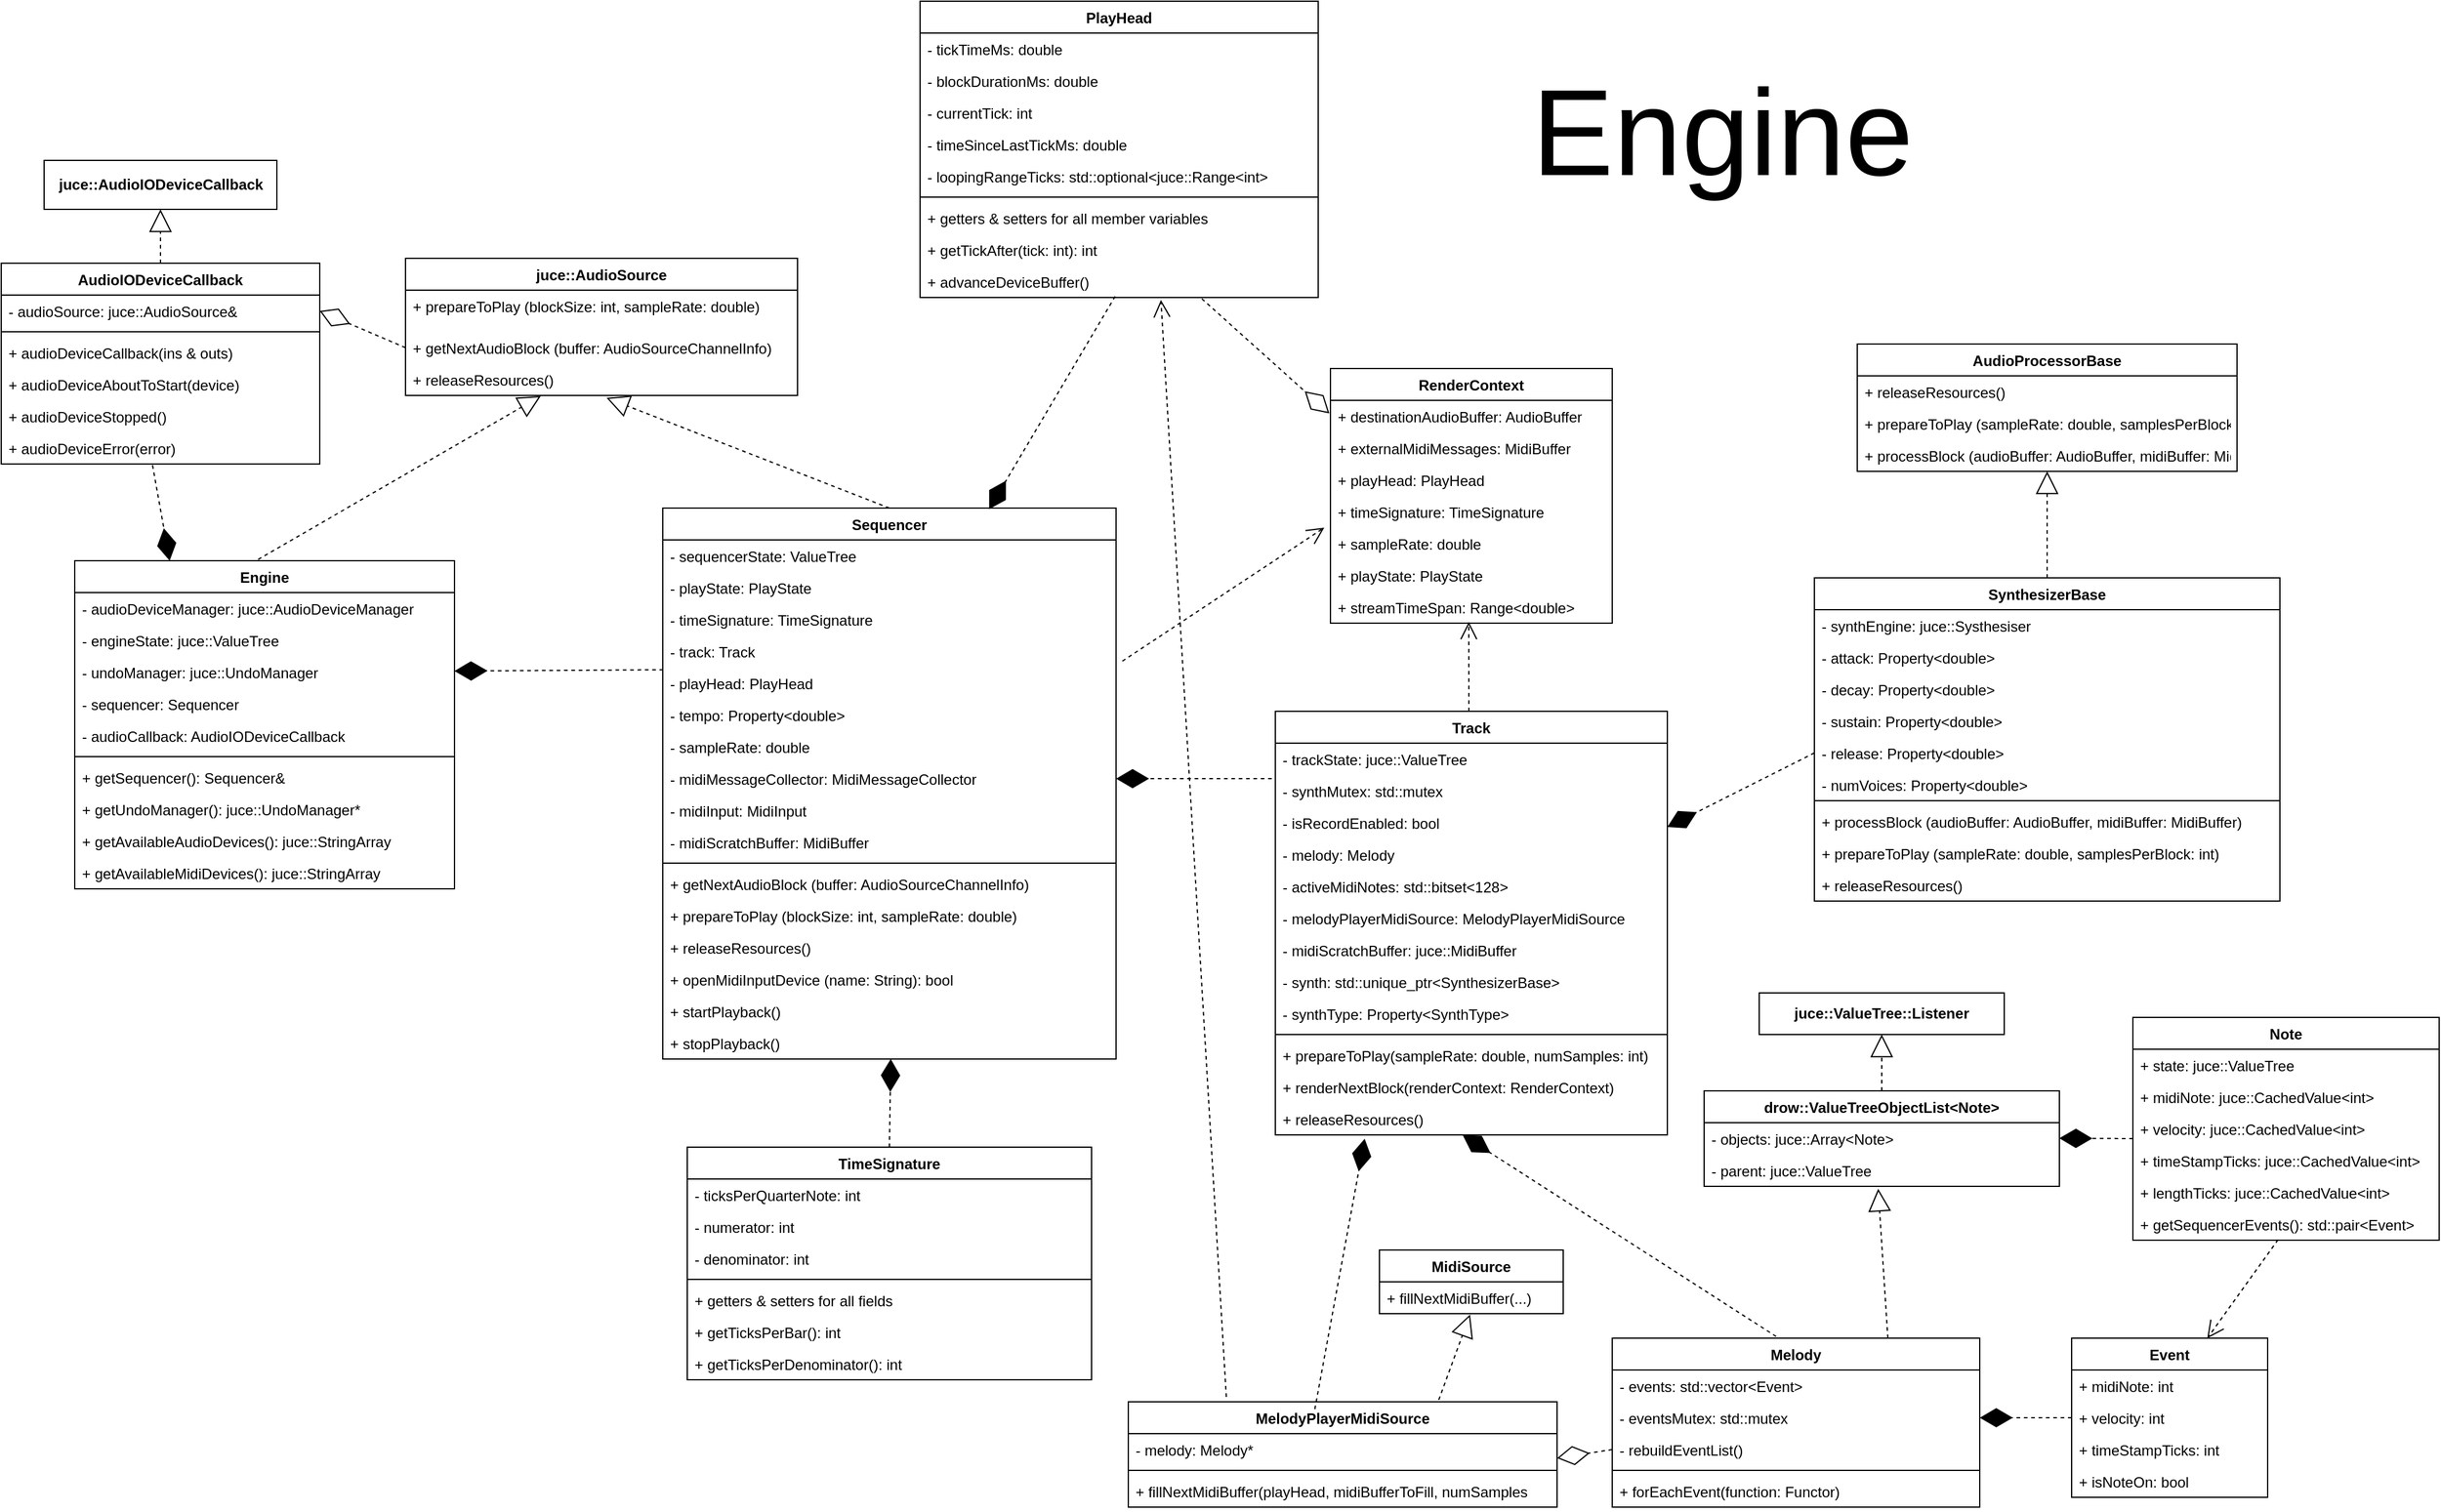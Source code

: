 <mxfile version="13.9.9" type="device"><diagram id="C5RBs43oDa-KdzZeNtuy" name="Page-1"><mxGraphModel dx="2951" dy="1731" grid="1" gridSize="10" guides="1" tooltips="1" connect="1" arrows="1" fold="1" page="1" pageScale="1" pageWidth="3300" pageHeight="4681" math="0" shadow="0"><root><mxCell id="WIyWlLk6GJQsqaUBKTNV-0"/><mxCell id="WIyWlLk6GJQsqaUBKTNV-1" parent="WIyWlLk6GJQsqaUBKTNV-0"/><mxCell id="siH1xx92ToD__PZtIKMe-79" value="SynthesizerBase" style="swimlane;fontStyle=1;align=center;verticalAlign=top;childLayout=stackLayout;horizontal=1;startSize=26;horizontalStack=0;resizeParent=1;resizeParentMax=0;resizeLast=0;collapsible=1;marginBottom=0;fontColor=none;" parent="WIyWlLk6GJQsqaUBKTNV-1" vertex="1"><mxGeometry x="2120" y="611" width="380" height="264" as="geometry"/></mxCell><mxCell id="siH1xx92ToD__PZtIKMe-80" value="- synthEngine: juce::Systhesiser" style="text;strokeColor=none;fillColor=none;align=left;verticalAlign=top;spacingLeft=4;spacingRight=4;overflow=hidden;rotatable=0;points=[[0,0.5],[1,0.5]];portConstraint=eastwest;" parent="siH1xx92ToD__PZtIKMe-79" vertex="1"><mxGeometry y="26" width="380" height="26" as="geometry"/></mxCell><mxCell id="siH1xx92ToD__PZtIKMe-83" value="- attack: Property&lt;double&gt;" style="text;strokeColor=none;fillColor=none;align=left;verticalAlign=top;spacingLeft=4;spacingRight=4;overflow=hidden;rotatable=0;points=[[0,0.5],[1,0.5]];portConstraint=eastwest;" parent="siH1xx92ToD__PZtIKMe-79" vertex="1"><mxGeometry y="52" width="380" height="26" as="geometry"/></mxCell><mxCell id="siH1xx92ToD__PZtIKMe-84" value="- decay: Property&lt;double&gt;" style="text;strokeColor=none;fillColor=none;align=left;verticalAlign=top;spacingLeft=4;spacingRight=4;overflow=hidden;rotatable=0;points=[[0,0.5],[1,0.5]];portConstraint=eastwest;" parent="siH1xx92ToD__PZtIKMe-79" vertex="1"><mxGeometry y="78" width="380" height="26" as="geometry"/></mxCell><mxCell id="siH1xx92ToD__PZtIKMe-85" value="- sustain: Property&lt;double&gt;" style="text;strokeColor=none;fillColor=none;align=left;verticalAlign=top;spacingLeft=4;spacingRight=4;overflow=hidden;rotatable=0;points=[[0,0.5],[1,0.5]];portConstraint=eastwest;" parent="siH1xx92ToD__PZtIKMe-79" vertex="1"><mxGeometry y="104" width="380" height="26" as="geometry"/></mxCell><mxCell id="siH1xx92ToD__PZtIKMe-86" value="- release: Property&lt;double&gt;" style="text;strokeColor=none;fillColor=none;align=left;verticalAlign=top;spacingLeft=4;spacingRight=4;overflow=hidden;rotatable=0;points=[[0,0.5],[1,0.5]];portConstraint=eastwest;" parent="siH1xx92ToD__PZtIKMe-79" vertex="1"><mxGeometry y="130" width="380" height="26" as="geometry"/></mxCell><mxCell id="siH1xx92ToD__PZtIKMe-102" value="- numVoices: Property&lt;double&gt;" style="text;strokeColor=none;fillColor=none;align=left;verticalAlign=top;spacingLeft=4;spacingRight=4;overflow=hidden;rotatable=0;points=[[0,0.5],[1,0.5]];portConstraint=eastwest;" parent="siH1xx92ToD__PZtIKMe-79" vertex="1"><mxGeometry y="156" width="380" height="22" as="geometry"/></mxCell><mxCell id="siH1xx92ToD__PZtIKMe-81" value="" style="line;strokeWidth=1;fillColor=none;align=left;verticalAlign=middle;spacingTop=-1;spacingLeft=3;spacingRight=3;rotatable=0;labelPosition=right;points=[];portConstraint=eastwest;" parent="siH1xx92ToD__PZtIKMe-79" vertex="1"><mxGeometry y="178" width="380" height="8" as="geometry"/></mxCell><mxCell id="siH1xx92ToD__PZtIKMe-82" value="+ processBlock (audioBuffer: AudioBuffer, midiBuffer: MidiBuffer)" style="text;strokeColor=none;fillColor=none;align=left;verticalAlign=top;spacingLeft=4;spacingRight=4;overflow=hidden;rotatable=0;points=[[0,0.5],[1,0.5]];portConstraint=eastwest;" parent="siH1xx92ToD__PZtIKMe-79" vertex="1"><mxGeometry y="186" width="380" height="26" as="geometry"/></mxCell><mxCell id="siH1xx92ToD__PZtIKMe-95" value="+ prepareToPlay (sampleRate: double, samplesPerBlock: int)" style="text;strokeColor=none;fillColor=none;align=left;verticalAlign=top;spacingLeft=4;spacingRight=4;overflow=hidden;rotatable=0;points=[[0,0.5],[1,0.5]];portConstraint=eastwest;" parent="siH1xx92ToD__PZtIKMe-79" vertex="1"><mxGeometry y="212" width="380" height="26" as="geometry"/></mxCell><mxCell id="siH1xx92ToD__PZtIKMe-96" value="+ releaseResources()" style="text;strokeColor=none;fillColor=none;align=left;verticalAlign=top;spacingLeft=4;spacingRight=4;overflow=hidden;rotatable=0;points=[[0,0.5],[1,0.5]];portConstraint=eastwest;" parent="siH1xx92ToD__PZtIKMe-79" vertex="1"><mxGeometry y="238" width="380" height="26" as="geometry"/></mxCell><mxCell id="vvimyPYY03pCClm5bc1q-14" value="RenderContext" style="swimlane;fontStyle=1;align=center;verticalAlign=top;childLayout=stackLayout;horizontal=1;startSize=26;horizontalStack=0;resizeParent=1;resizeParentMax=0;resizeLast=0;collapsible=1;marginBottom=0;" parent="WIyWlLk6GJQsqaUBKTNV-1" vertex="1"><mxGeometry x="1725" y="440" width="230" height="208" as="geometry"/></mxCell><mxCell id="vvimyPYY03pCClm5bc1q-15" value="+ destinationAudioBuffer: AudioBuffer" style="text;strokeColor=none;fillColor=none;align=left;verticalAlign=top;spacingLeft=4;spacingRight=4;overflow=hidden;rotatable=0;points=[[0,0.5],[1,0.5]];portConstraint=eastwest;" parent="vvimyPYY03pCClm5bc1q-14" vertex="1"><mxGeometry y="26" width="230" height="26" as="geometry"/></mxCell><mxCell id="vvimyPYY03pCClm5bc1q-18" value="+ externalMidiMessages: MidiBuffer" style="text;strokeColor=none;fillColor=none;align=left;verticalAlign=top;spacingLeft=4;spacingRight=4;overflow=hidden;rotatable=0;points=[[0,0.5],[1,0.5]];portConstraint=eastwest;" parent="vvimyPYY03pCClm5bc1q-14" vertex="1"><mxGeometry y="52" width="230" height="26" as="geometry"/></mxCell><mxCell id="vvimyPYY03pCClm5bc1q-19" value="+ playHead: PlayHead" style="text;strokeColor=none;fillColor=none;align=left;verticalAlign=top;spacingLeft=4;spacingRight=4;overflow=hidden;rotatable=0;points=[[0,0.5],[1,0.5]];portConstraint=eastwest;" parent="vvimyPYY03pCClm5bc1q-14" vertex="1"><mxGeometry y="78" width="230" height="26" as="geometry"/></mxCell><mxCell id="vvimyPYY03pCClm5bc1q-20" value="+ timeSignature: TimeSignature" style="text;strokeColor=none;fillColor=none;align=left;verticalAlign=top;spacingLeft=4;spacingRight=4;overflow=hidden;rotatable=0;points=[[0,0.5],[1,0.5]];portConstraint=eastwest;" parent="vvimyPYY03pCClm5bc1q-14" vertex="1"><mxGeometry y="104" width="230" height="26" as="geometry"/></mxCell><mxCell id="vvimyPYY03pCClm5bc1q-21" value="+ sampleRate: double" style="text;strokeColor=none;fillColor=none;align=left;verticalAlign=top;spacingLeft=4;spacingRight=4;overflow=hidden;rotatable=0;points=[[0,0.5],[1,0.5]];portConstraint=eastwest;" parent="vvimyPYY03pCClm5bc1q-14" vertex="1"><mxGeometry y="130" width="230" height="26" as="geometry"/></mxCell><mxCell id="vvimyPYY03pCClm5bc1q-22" value="+ playState: PlayState" style="text;strokeColor=none;fillColor=none;align=left;verticalAlign=top;spacingLeft=4;spacingRight=4;overflow=hidden;rotatable=0;points=[[0,0.5],[1,0.5]];portConstraint=eastwest;" parent="vvimyPYY03pCClm5bc1q-14" vertex="1"><mxGeometry y="156" width="230" height="26" as="geometry"/></mxCell><mxCell id="vvimyPYY03pCClm5bc1q-23" value="+ streamTimeSpan: Range&lt;double&gt;" style="text;strokeColor=none;fillColor=none;align=left;verticalAlign=top;spacingLeft=4;spacingRight=4;overflow=hidden;rotatable=0;points=[[0,0.5],[1,0.5]];portConstraint=eastwest;" parent="vvimyPYY03pCClm5bc1q-14" vertex="1"><mxGeometry y="182" width="230" height="26" as="geometry"/></mxCell><mxCell id="vvimyPYY03pCClm5bc1q-24" value="Sequencer" style="swimlane;fontStyle=1;align=center;verticalAlign=top;childLayout=stackLayout;horizontal=1;startSize=26;horizontalStack=0;resizeParent=1;resizeParentMax=0;resizeLast=0;collapsible=1;marginBottom=0;" parent="WIyWlLk6GJQsqaUBKTNV-1" vertex="1"><mxGeometry x="1180" y="554" width="370" height="450" as="geometry"/></mxCell><mxCell id="vvimyPYY03pCClm5bc1q-39" value="- sequencerState: ValueTree" style="text;strokeColor=none;fillColor=none;align=left;verticalAlign=top;spacingLeft=4;spacingRight=4;overflow=hidden;rotatable=0;points=[[0,0.5],[1,0.5]];portConstraint=eastwest;" parent="vvimyPYY03pCClm5bc1q-24" vertex="1"><mxGeometry y="26" width="370" height="26" as="geometry"/></mxCell><mxCell id="vvimyPYY03pCClm5bc1q-28" value="- playState: PlayState" style="text;strokeColor=none;fillColor=none;align=left;verticalAlign=top;spacingLeft=4;spacingRight=4;overflow=hidden;rotatable=0;points=[[0,0.5],[1,0.5]];portConstraint=eastwest;" parent="vvimyPYY03pCClm5bc1q-24" vertex="1"><mxGeometry y="52" width="370" height="26" as="geometry"/></mxCell><mxCell id="vvimyPYY03pCClm5bc1q-25" value="- timeSignature: TimeSignature" style="text;strokeColor=none;fillColor=none;align=left;verticalAlign=top;spacingLeft=4;spacingRight=4;overflow=hidden;rotatable=0;points=[[0,0.5],[1,0.5]];portConstraint=eastwest;" parent="vvimyPYY03pCClm5bc1q-24" vertex="1"><mxGeometry y="78" width="370" height="26" as="geometry"/></mxCell><mxCell id="vvimyPYY03pCClm5bc1q-29" value="- track: Track" style="text;strokeColor=none;fillColor=none;align=left;verticalAlign=top;spacingLeft=4;spacingRight=4;overflow=hidden;rotatable=0;points=[[0,0.5],[1,0.5]];portConstraint=eastwest;" parent="vvimyPYY03pCClm5bc1q-24" vertex="1"><mxGeometry y="104" width="370" height="26" as="geometry"/></mxCell><mxCell id="vvimyPYY03pCClm5bc1q-30" value="- playHead: PlayHead" style="text;strokeColor=none;fillColor=none;align=left;verticalAlign=top;spacingLeft=4;spacingRight=4;overflow=hidden;rotatable=0;points=[[0,0.5],[1,0.5]];portConstraint=eastwest;" parent="vvimyPYY03pCClm5bc1q-24" vertex="1"><mxGeometry y="130" width="370" height="26" as="geometry"/></mxCell><mxCell id="vvimyPYY03pCClm5bc1q-38" value="- tempo: Property&lt;double&gt;" style="text;strokeColor=none;fillColor=none;align=left;verticalAlign=top;spacingLeft=4;spacingRight=4;overflow=hidden;rotatable=0;points=[[0,0.5],[1,0.5]];portConstraint=eastwest;" parent="vvimyPYY03pCClm5bc1q-24" vertex="1"><mxGeometry y="156" width="370" height="26" as="geometry"/></mxCell><mxCell id="vvimyPYY03pCClm5bc1q-40" value="- sampleRate: double" style="text;strokeColor=none;fillColor=none;align=left;verticalAlign=top;spacingLeft=4;spacingRight=4;overflow=hidden;rotatable=0;points=[[0,0.5],[1,0.5]];portConstraint=eastwest;" parent="vvimyPYY03pCClm5bc1q-24" vertex="1"><mxGeometry y="182" width="370" height="26" as="geometry"/></mxCell><mxCell id="vvimyPYY03pCClm5bc1q-41" value="- midiMessageCollector: MidiMessageCollector" style="text;strokeColor=none;fillColor=none;align=left;verticalAlign=top;spacingLeft=4;spacingRight=4;overflow=hidden;rotatable=0;points=[[0,0.5],[1,0.5]];portConstraint=eastwest;" parent="vvimyPYY03pCClm5bc1q-24" vertex="1"><mxGeometry y="208" width="370" height="26" as="geometry"/></mxCell><mxCell id="vvimyPYY03pCClm5bc1q-53" value="- midiInput: MidiInput" style="text;strokeColor=none;fillColor=none;align=left;verticalAlign=top;spacingLeft=4;spacingRight=4;overflow=hidden;rotatable=0;points=[[0,0.5],[1,0.5]];portConstraint=eastwest;" parent="vvimyPYY03pCClm5bc1q-24" vertex="1"><mxGeometry y="234" width="370" height="26" as="geometry"/></mxCell><mxCell id="vvimyPYY03pCClm5bc1q-54" value="- midiScratchBuffer: MidiBuffer" style="text;strokeColor=none;fillColor=none;align=left;verticalAlign=top;spacingLeft=4;spacingRight=4;overflow=hidden;rotatable=0;points=[[0,0.5],[1,0.5]];portConstraint=eastwest;" parent="vvimyPYY03pCClm5bc1q-24" vertex="1"><mxGeometry y="260" width="370" height="26" as="geometry"/></mxCell><mxCell id="vvimyPYY03pCClm5bc1q-26" value="" style="line;strokeWidth=1;fillColor=none;align=left;verticalAlign=middle;spacingTop=-1;spacingLeft=3;spacingRight=3;rotatable=0;labelPosition=right;points=[];portConstraint=eastwest;" parent="vvimyPYY03pCClm5bc1q-24" vertex="1"><mxGeometry y="286" width="370" height="8" as="geometry"/></mxCell><mxCell id="vvimyPYY03pCClm5bc1q-55" value="+ getNextAudioBlock (buffer: AudioSourceChannelInfo)" style="text;strokeColor=none;fillColor=none;align=left;verticalAlign=top;spacingLeft=4;spacingRight=4;overflow=hidden;rotatable=0;points=[[0,0.5],[1,0.5]];portConstraint=eastwest;" parent="vvimyPYY03pCClm5bc1q-24" vertex="1"><mxGeometry y="294" width="370" height="26" as="geometry"/></mxCell><mxCell id="8cQH-6dD8UuTnVM9fwjN-5" value="+ prepareToPlay (blockSize: int, sampleRate: double)" style="text;strokeColor=none;fillColor=none;align=left;verticalAlign=top;spacingLeft=4;spacingRight=4;overflow=hidden;rotatable=0;points=[[0,0.5],[1,0.5]];portConstraint=eastwest;" vertex="1" parent="vvimyPYY03pCClm5bc1q-24"><mxGeometry y="320" width="370" height="26" as="geometry"/></mxCell><mxCell id="vvimyPYY03pCClm5bc1q-56" value="+ releaseResources()" style="text;strokeColor=none;fillColor=none;align=left;verticalAlign=top;spacingLeft=4;spacingRight=4;overflow=hidden;rotatable=0;points=[[0,0.5],[1,0.5]];portConstraint=eastwest;" parent="vvimyPYY03pCClm5bc1q-24" vertex="1"><mxGeometry y="346" width="370" height="26" as="geometry"/></mxCell><mxCell id="vvimyPYY03pCClm5bc1q-57" value="+ openMidiInputDevice (name: String): bool" style="text;strokeColor=none;fillColor=none;align=left;verticalAlign=top;spacingLeft=4;spacingRight=4;overflow=hidden;rotatable=0;points=[[0,0.5],[1,0.5]];portConstraint=eastwest;" parent="vvimyPYY03pCClm5bc1q-24" vertex="1"><mxGeometry y="372" width="370" height="26" as="geometry"/></mxCell><mxCell id="vvimyPYY03pCClm5bc1q-58" value="+ startPlayback()" style="text;strokeColor=none;fillColor=none;align=left;verticalAlign=top;spacingLeft=4;spacingRight=4;overflow=hidden;rotatable=0;points=[[0,0.5],[1,0.5]];portConstraint=eastwest;" parent="vvimyPYY03pCClm5bc1q-24" vertex="1"><mxGeometry y="398" width="370" height="26" as="geometry"/></mxCell><mxCell id="vvimyPYY03pCClm5bc1q-59" value="+ stopPlayback()" style="text;strokeColor=none;fillColor=none;align=left;verticalAlign=top;spacingLeft=4;spacingRight=4;overflow=hidden;rotatable=0;points=[[0,0.5],[1,0.5]];portConstraint=eastwest;" parent="vvimyPYY03pCClm5bc1q-24" vertex="1"><mxGeometry y="424" width="370" height="26" as="geometry"/></mxCell><mxCell id="vvimyPYY03pCClm5bc1q-60" value="Track" style="swimlane;fontStyle=1;align=center;verticalAlign=top;childLayout=stackLayout;horizontal=1;startSize=26;horizontalStack=0;resizeParent=1;resizeParentMax=0;resizeLast=0;collapsible=1;marginBottom=0;" parent="WIyWlLk6GJQsqaUBKTNV-1" vertex="1"><mxGeometry x="1680" y="720" width="320" height="346" as="geometry"/></mxCell><mxCell id="vvimyPYY03pCClm5bc1q-61" value="- trackState: juce::ValueTree" style="text;strokeColor=none;fillColor=none;align=left;verticalAlign=top;spacingLeft=4;spacingRight=4;overflow=hidden;rotatable=0;points=[[0,0.5],[1,0.5]];portConstraint=eastwest;" parent="vvimyPYY03pCClm5bc1q-60" vertex="1"><mxGeometry y="26" width="320" height="26" as="geometry"/></mxCell><mxCell id="8cQH-6dD8UuTnVM9fwjN-11" value="- synthMutex: std::mutex" style="text;strokeColor=none;fillColor=none;align=left;verticalAlign=top;spacingLeft=4;spacingRight=4;overflow=hidden;rotatable=0;points=[[0,0.5],[1,0.5]];portConstraint=eastwest;" vertex="1" parent="vvimyPYY03pCClm5bc1q-60"><mxGeometry y="52" width="320" height="26" as="geometry"/></mxCell><mxCell id="8cQH-6dD8UuTnVM9fwjN-17" value="- isRecordEnabled: bool" style="text;strokeColor=none;fillColor=none;align=left;verticalAlign=top;spacingLeft=4;spacingRight=4;overflow=hidden;rotatable=0;points=[[0,0.5],[1,0.5]];portConstraint=eastwest;" vertex="1" parent="vvimyPYY03pCClm5bc1q-60"><mxGeometry y="78" width="320" height="26" as="geometry"/></mxCell><mxCell id="8cQH-6dD8UuTnVM9fwjN-18" value="- melody: Melody" style="text;strokeColor=none;fillColor=none;align=left;verticalAlign=top;spacingLeft=4;spacingRight=4;overflow=hidden;rotatable=0;points=[[0,0.5],[1,0.5]];portConstraint=eastwest;" vertex="1" parent="vvimyPYY03pCClm5bc1q-60"><mxGeometry y="104" width="320" height="26" as="geometry"/></mxCell><mxCell id="8cQH-6dD8UuTnVM9fwjN-26" value="- activeMidiNotes: std::bitset&lt;128&gt;" style="text;strokeColor=none;fillColor=none;align=left;verticalAlign=top;spacingLeft=4;spacingRight=4;overflow=hidden;rotatable=0;points=[[0,0.5],[1,0.5]];portConstraint=eastwest;" vertex="1" parent="vvimyPYY03pCClm5bc1q-60"><mxGeometry y="130" width="320" height="26" as="geometry"/></mxCell><mxCell id="8cQH-6dD8UuTnVM9fwjN-27" value="- melodyPlayerMidiSource: MelodyPlayerMidiSource" style="text;strokeColor=none;fillColor=none;align=left;verticalAlign=top;spacingLeft=4;spacingRight=4;overflow=hidden;rotatable=0;points=[[0,0.5],[1,0.5]];portConstraint=eastwest;" vertex="1" parent="vvimyPYY03pCClm5bc1q-60"><mxGeometry y="156" width="320" height="26" as="geometry"/></mxCell><mxCell id="8cQH-6dD8UuTnVM9fwjN-28" value="- midiScratchBuffer: juce::MidiBuffer" style="text;strokeColor=none;fillColor=none;align=left;verticalAlign=top;spacingLeft=4;spacingRight=4;overflow=hidden;rotatable=0;points=[[0,0.5],[1,0.5]];portConstraint=eastwest;" vertex="1" parent="vvimyPYY03pCClm5bc1q-60"><mxGeometry y="182" width="320" height="26" as="geometry"/></mxCell><mxCell id="8cQH-6dD8UuTnVM9fwjN-43" value="- synth: std::unique_ptr&lt;SynthesizerBase&gt;" style="text;strokeColor=none;fillColor=none;align=left;verticalAlign=top;spacingLeft=4;spacingRight=4;overflow=hidden;rotatable=0;points=[[0,0.5],[1,0.5]];portConstraint=eastwest;" vertex="1" parent="vvimyPYY03pCClm5bc1q-60"><mxGeometry y="208" width="320" height="26" as="geometry"/></mxCell><mxCell id="8cQH-6dD8UuTnVM9fwjN-44" value="- synthType: Property&lt;SynthType&gt;" style="text;strokeColor=none;fillColor=none;align=left;verticalAlign=top;spacingLeft=4;spacingRight=4;overflow=hidden;rotatable=0;points=[[0,0.5],[1,0.5]];portConstraint=eastwest;" vertex="1" parent="vvimyPYY03pCClm5bc1q-60"><mxGeometry y="234" width="320" height="26" as="geometry"/></mxCell><mxCell id="vvimyPYY03pCClm5bc1q-62" value="" style="line;strokeWidth=1;fillColor=none;align=left;verticalAlign=middle;spacingTop=-1;spacingLeft=3;spacingRight=3;rotatable=0;labelPosition=right;points=[];portConstraint=eastwest;" parent="vvimyPYY03pCClm5bc1q-60" vertex="1"><mxGeometry y="260" width="320" height="8" as="geometry"/></mxCell><mxCell id="vvimyPYY03pCClm5bc1q-63" value="+ prepareToPlay(sampleRate: double, numSamples: int)" style="text;strokeColor=none;fillColor=none;align=left;verticalAlign=top;spacingLeft=4;spacingRight=4;overflow=hidden;rotatable=0;points=[[0,0.5],[1,0.5]];portConstraint=eastwest;" parent="vvimyPYY03pCClm5bc1q-60" vertex="1"><mxGeometry y="268" width="320" height="26" as="geometry"/></mxCell><mxCell id="8cQH-6dD8UuTnVM9fwjN-19" value="+ renderNextBlock(renderContext: RenderContext)" style="text;strokeColor=none;fillColor=none;align=left;verticalAlign=top;spacingLeft=4;spacingRight=4;overflow=hidden;rotatable=0;points=[[0,0.5],[1,0.5]];portConstraint=eastwest;" vertex="1" parent="vvimyPYY03pCClm5bc1q-60"><mxGeometry y="294" width="320" height="26" as="geometry"/></mxCell><mxCell id="8cQH-6dD8UuTnVM9fwjN-33" value="+ releaseResources()" style="text;strokeColor=none;fillColor=none;align=left;verticalAlign=top;spacingLeft=4;spacingRight=4;overflow=hidden;rotatable=0;points=[[0,0.5],[1,0.5]];portConstraint=eastwest;" vertex="1" parent="vvimyPYY03pCClm5bc1q-60"><mxGeometry y="320" width="320" height="26" as="geometry"/></mxCell><mxCell id="8cQH-6dD8UuTnVM9fwjN-0" value="" style="endArrow=diamondThin;endFill=1;endSize=24;html=1;dashed=1;strokeWidth=1;fontSize=60;entryX=1;entryY=0.5;entryDx=0;entryDy=0;exitX=-0.009;exitY=1.115;exitDx=0;exitDy=0;exitPerimeter=0;" edge="1" parent="WIyWlLk6GJQsqaUBKTNV-1" source="vvimyPYY03pCClm5bc1q-61" target="vvimyPYY03pCClm5bc1q-41"><mxGeometry width="160" relative="1" as="geometry"><mxPoint x="1740" y="880" as="sourcePoint"/><mxPoint x="1900" y="880" as="targetPoint"/></mxGeometry></mxCell><mxCell id="8cQH-6dD8UuTnVM9fwjN-1" value="juce::AudioSource" style="swimlane;fontStyle=1;align=center;verticalAlign=top;childLayout=stackLayout;horizontal=1;startSize=26;horizontalStack=0;resizeParent=1;resizeParentMax=0;resizeLast=0;collapsible=1;marginBottom=0;fontSize=12;" vertex="1" parent="WIyWlLk6GJQsqaUBKTNV-1"><mxGeometry x="970" y="350" width="320" height="112" as="geometry"/></mxCell><mxCell id="vvimyPYY03pCClm5bc1q-27" value="+ prepareToPlay (blockSize: int, sampleRate: double)" style="text;strokeColor=none;fillColor=none;align=left;verticalAlign=top;spacingLeft=4;spacingRight=4;overflow=hidden;rotatable=0;points=[[0,0.5],[1,0.5]];portConstraint=eastwest;" parent="8cQH-6dD8UuTnVM9fwjN-1" vertex="1"><mxGeometry y="26" width="320" height="34" as="geometry"/></mxCell><mxCell id="8cQH-6dD8UuTnVM9fwjN-6" value="+ getNextAudioBlock (buffer: AudioSourceChannelInfo)" style="text;strokeColor=none;fillColor=none;align=left;verticalAlign=top;spacingLeft=4;spacingRight=4;overflow=hidden;rotatable=0;points=[[0,0.5],[1,0.5]];portConstraint=eastwest;" vertex="1" parent="8cQH-6dD8UuTnVM9fwjN-1"><mxGeometry y="60" width="320" height="26" as="geometry"/></mxCell><mxCell id="8cQH-6dD8UuTnVM9fwjN-7" value="+ releaseResources()" style="text;strokeColor=none;fillColor=none;align=left;verticalAlign=top;spacingLeft=4;spacingRight=4;overflow=hidden;rotatable=0;points=[[0,0.5],[1,0.5]];portConstraint=eastwest;" vertex="1" parent="8cQH-6dD8UuTnVM9fwjN-1"><mxGeometry y="86" width="320" height="26" as="geometry"/></mxCell><mxCell id="8cQH-6dD8UuTnVM9fwjN-8" value="" style="endArrow=block;endSize=16;endFill=0;html=1;dashed=1;strokeWidth=1;fontSize=12;exitX=0.5;exitY=0;exitDx=0;exitDy=0;entryX=0.513;entryY=1.077;entryDx=0;entryDy=0;entryPerimeter=0;" edge="1" parent="WIyWlLk6GJQsqaUBKTNV-1" source="vvimyPYY03pCClm5bc1q-24" target="8cQH-6dD8UuTnVM9fwjN-7"><mxGeometry width="160" relative="1" as="geometry"><mxPoint x="1210" y="510" as="sourcePoint"/><mxPoint x="1370" y="510" as="targetPoint"/></mxGeometry></mxCell><mxCell id="8cQH-6dD8UuTnVM9fwjN-9" value="" style="endArrow=open;endFill=1;endSize=12;html=1;dashed=1;strokeWidth=1;fontSize=12;entryX=-0.022;entryY=0;entryDx=0;entryDy=0;entryPerimeter=0;exitX=1.014;exitY=-0.192;exitDx=0;exitDy=0;exitPerimeter=0;" edge="1" parent="WIyWlLk6GJQsqaUBKTNV-1" source="vvimyPYY03pCClm5bc1q-30" target="vvimyPYY03pCClm5bc1q-21"><mxGeometry width="160" relative="1" as="geometry"><mxPoint x="1730" y="950" as="sourcePoint"/><mxPoint x="1890" y="950" as="targetPoint"/><Array as="points"/></mxGeometry></mxCell><mxCell id="8cQH-6dD8UuTnVM9fwjN-10" value="" style="endArrow=open;endFill=1;endSize=12;html=1;dashed=1;strokeWidth=1;fontSize=12;entryX=0.491;entryY=0.962;entryDx=0;entryDy=0;entryPerimeter=0;" edge="1" parent="WIyWlLk6GJQsqaUBKTNV-1" target="vvimyPYY03pCClm5bc1q-23"><mxGeometry width="160" relative="1" as="geometry"><mxPoint x="1838" y="720" as="sourcePoint"/><mxPoint x="1840.11" y="608" as="targetPoint"/></mxGeometry></mxCell><mxCell id="8cQH-6dD8UuTnVM9fwjN-20" value="" style="endArrow=diamondThin;endFill=1;endSize=24;html=1;dashed=1;strokeWidth=1;fontSize=60;entryX=1;entryY=0.5;entryDx=0;entryDy=0;exitX=0;exitY=0.5;exitDx=0;exitDy=0;" edge="1" parent="WIyWlLk6GJQsqaUBKTNV-1" source="siH1xx92ToD__PZtIKMe-86"><mxGeometry width="160" relative="1" as="geometry"><mxPoint x="2127.12" y="814.5" as="sourcePoint"/><mxPoint x="2000" y="814.51" as="targetPoint"/></mxGeometry></mxCell><mxCell id="8cQH-6dD8UuTnVM9fwjN-21" value="" style="endArrow=block;endSize=16;endFill=0;html=1;dashed=1;strokeWidth=1;fontSize=12;exitX=0.5;exitY=0;exitDx=0;exitDy=0;entryX=0.5;entryY=1;entryDx=0;entryDy=0;" edge="1" parent="WIyWlLk6GJQsqaUBKTNV-1" source="siH1xx92ToD__PZtIKMe-79" target="8cQH-6dD8UuTnVM9fwjN-29"><mxGeometry width="160" relative="1" as="geometry"><mxPoint x="2310.34" y="608" as="sourcePoint"/><mxPoint x="2310" y="518" as="targetPoint"/></mxGeometry></mxCell><mxCell id="8cQH-6dD8UuTnVM9fwjN-22" value="Engine" style="swimlane;fontStyle=1;align=center;verticalAlign=top;childLayout=stackLayout;horizontal=1;startSize=26;horizontalStack=0;resizeParent=1;resizeParentMax=0;resizeLast=0;collapsible=1;marginBottom=0;fontSize=12;" vertex="1" parent="WIyWlLk6GJQsqaUBKTNV-1"><mxGeometry x="700" y="597" width="310" height="268" as="geometry"/></mxCell><mxCell id="8cQH-6dD8UuTnVM9fwjN-23" value="- audioDeviceManager: juce::AudioDeviceManager" style="text;strokeColor=none;fillColor=none;align=left;verticalAlign=top;spacingLeft=4;spacingRight=4;overflow=hidden;rotatable=0;points=[[0,0.5],[1,0.5]];portConstraint=eastwest;" vertex="1" parent="8cQH-6dD8UuTnVM9fwjN-22"><mxGeometry y="26" width="310" height="26" as="geometry"/></mxCell><mxCell id="8cQH-6dD8UuTnVM9fwjN-46" value="- engineState: juce::ValueTree" style="text;strokeColor=none;fillColor=none;align=left;verticalAlign=top;spacingLeft=4;spacingRight=4;overflow=hidden;rotatable=0;points=[[0,0.5],[1,0.5]];portConstraint=eastwest;" vertex="1" parent="8cQH-6dD8UuTnVM9fwjN-22"><mxGeometry y="52" width="310" height="26" as="geometry"/></mxCell><mxCell id="8cQH-6dD8UuTnVM9fwjN-47" value="- undoManager: juce::UndoManager" style="text;strokeColor=none;fillColor=none;align=left;verticalAlign=top;spacingLeft=4;spacingRight=4;overflow=hidden;rotatable=0;points=[[0,0.5],[1,0.5]];portConstraint=eastwest;" vertex="1" parent="8cQH-6dD8UuTnVM9fwjN-22"><mxGeometry y="78" width="310" height="26" as="geometry"/></mxCell><mxCell id="8cQH-6dD8UuTnVM9fwjN-48" value="- sequencer: Sequencer" style="text;strokeColor=none;fillColor=none;align=left;verticalAlign=top;spacingLeft=4;spacingRight=4;overflow=hidden;rotatable=0;points=[[0,0.5],[1,0.5]];portConstraint=eastwest;" vertex="1" parent="8cQH-6dD8UuTnVM9fwjN-22"><mxGeometry y="104" width="310" height="26" as="geometry"/></mxCell><mxCell id="8cQH-6dD8UuTnVM9fwjN-50" value="- audioCallback: AudioIODeviceCallback" style="text;strokeColor=none;fillColor=none;align=left;verticalAlign=top;spacingLeft=4;spacingRight=4;overflow=hidden;rotatable=0;points=[[0,0.5],[1,0.5]];portConstraint=eastwest;" vertex="1" parent="8cQH-6dD8UuTnVM9fwjN-22"><mxGeometry y="130" width="310" height="26" as="geometry"/></mxCell><mxCell id="8cQH-6dD8UuTnVM9fwjN-24" value="" style="line;strokeWidth=1;fillColor=none;align=left;verticalAlign=middle;spacingTop=-1;spacingLeft=3;spacingRight=3;rotatable=0;labelPosition=right;points=[];portConstraint=eastwest;" vertex="1" parent="8cQH-6dD8UuTnVM9fwjN-22"><mxGeometry y="156" width="310" height="8" as="geometry"/></mxCell><mxCell id="8cQH-6dD8UuTnVM9fwjN-25" value="+ getSequencer(): Sequencer&amp;" style="text;strokeColor=none;fillColor=none;align=left;verticalAlign=top;spacingLeft=4;spacingRight=4;overflow=hidden;rotatable=0;points=[[0,0.5],[1,0.5]];portConstraint=eastwest;" vertex="1" parent="8cQH-6dD8UuTnVM9fwjN-22"><mxGeometry y="164" width="310" height="26" as="geometry"/></mxCell><mxCell id="8cQH-6dD8UuTnVM9fwjN-74" value="+ getUndoManager(): juce::UndoManager*" style="text;strokeColor=none;fillColor=none;align=left;verticalAlign=top;spacingLeft=4;spacingRight=4;overflow=hidden;rotatable=0;points=[[0,0.5],[1,0.5]];portConstraint=eastwest;" vertex="1" parent="8cQH-6dD8UuTnVM9fwjN-22"><mxGeometry y="190" width="310" height="26" as="geometry"/></mxCell><mxCell id="8cQH-6dD8UuTnVM9fwjN-75" value="+ getAvailableAudioDevices(): juce::StringArray" style="text;strokeColor=none;fillColor=none;align=left;verticalAlign=top;spacingLeft=4;spacingRight=4;overflow=hidden;rotatable=0;points=[[0,0.5],[1,0.5]];portConstraint=eastwest;" vertex="1" parent="8cQH-6dD8UuTnVM9fwjN-22"><mxGeometry y="216" width="310" height="26" as="geometry"/></mxCell><mxCell id="8cQH-6dD8UuTnVM9fwjN-76" value="+ getAvailableMidiDevices(): juce::StringArray" style="text;strokeColor=none;fillColor=none;align=left;verticalAlign=top;spacingLeft=4;spacingRight=4;overflow=hidden;rotatable=0;points=[[0,0.5],[1,0.5]];portConstraint=eastwest;" vertex="1" parent="8cQH-6dD8UuTnVM9fwjN-22"><mxGeometry y="242" width="310" height="26" as="geometry"/></mxCell><mxCell id="8cQH-6dD8UuTnVM9fwjN-29" value="AudioProcessorBase" style="swimlane;fontStyle=1;align=center;verticalAlign=top;childLayout=stackLayout;horizontal=1;startSize=26;horizontalStack=0;resizeParent=1;resizeParentMax=0;resizeLast=0;collapsible=1;marginBottom=0;fontSize=12;" vertex="1" parent="WIyWlLk6GJQsqaUBKTNV-1"><mxGeometry x="2155" y="420" width="310" height="104" as="geometry"/></mxCell><mxCell id="8cQH-6dD8UuTnVM9fwjN-36" value="+ releaseResources()" style="text;strokeColor=none;fillColor=none;align=left;verticalAlign=top;spacingLeft=4;spacingRight=4;overflow=hidden;rotatable=0;points=[[0,0.5],[1,0.5]];portConstraint=eastwest;" vertex="1" parent="8cQH-6dD8UuTnVM9fwjN-29"><mxGeometry y="26" width="310" height="26" as="geometry"/></mxCell><mxCell id="8cQH-6dD8UuTnVM9fwjN-35" value="+ prepareToPlay (sampleRate: double, samplesPerBlock: int)" style="text;strokeColor=none;fillColor=none;align=left;verticalAlign=top;spacingLeft=4;spacingRight=4;overflow=hidden;rotatable=0;points=[[0,0.5],[1,0.5]];portConstraint=eastwest;" vertex="1" parent="8cQH-6dD8UuTnVM9fwjN-29"><mxGeometry y="52" width="310" height="26" as="geometry"/></mxCell><mxCell id="8cQH-6dD8UuTnVM9fwjN-34" value="+ processBlock (audioBuffer: AudioBuffer, midiBuffer: MidiBuffer)" style="text;strokeColor=none;fillColor=none;align=left;verticalAlign=top;spacingLeft=4;spacingRight=4;overflow=hidden;rotatable=0;points=[[0,0.5],[1,0.5]];portConstraint=eastwest;" vertex="1" parent="8cQH-6dD8UuTnVM9fwjN-29"><mxGeometry y="78" width="310" height="26" as="geometry"/></mxCell><mxCell id="8cQH-6dD8UuTnVM9fwjN-37" value="Melody" style="swimlane;fontStyle=1;align=center;verticalAlign=top;childLayout=stackLayout;horizontal=1;startSize=26;horizontalStack=0;resizeParent=1;resizeParentMax=0;resizeLast=0;collapsible=1;marginBottom=0;fontSize=12;" vertex="1" parent="WIyWlLk6GJQsqaUBKTNV-1"><mxGeometry x="1955" y="1232" width="300" height="138" as="geometry"/></mxCell><mxCell id="8cQH-6dD8UuTnVM9fwjN-88" value="- events: std::vector&lt;Event&gt;" style="text;strokeColor=none;fillColor=none;align=left;verticalAlign=top;spacingLeft=4;spacingRight=4;overflow=hidden;rotatable=0;points=[[0,0.5],[1,0.5]];portConstraint=eastwest;" vertex="1" parent="8cQH-6dD8UuTnVM9fwjN-37"><mxGeometry y="26" width="300" height="26" as="geometry"/></mxCell><mxCell id="8cQH-6dD8UuTnVM9fwjN-40" value="- eventsMutex: std::mutex" style="text;strokeColor=none;fillColor=none;align=left;verticalAlign=top;spacingLeft=4;spacingRight=4;overflow=hidden;rotatable=0;points=[[0,0.5],[1,0.5]];portConstraint=eastwest;" vertex="1" parent="8cQH-6dD8UuTnVM9fwjN-37"><mxGeometry y="52" width="300" height="26" as="geometry"/></mxCell><mxCell id="8cQH-6dD8UuTnVM9fwjN-89" value="- rebuildEventList()" style="text;strokeColor=none;fillColor=none;align=left;verticalAlign=top;spacingLeft=4;spacingRight=4;overflow=hidden;rotatable=0;points=[[0,0.5],[1,0.5]];portConstraint=eastwest;" vertex="1" parent="8cQH-6dD8UuTnVM9fwjN-37"><mxGeometry y="78" width="300" height="26" as="geometry"/></mxCell><mxCell id="8cQH-6dD8UuTnVM9fwjN-39" value="" style="line;strokeWidth=1;fillColor=none;align=left;verticalAlign=middle;spacingTop=-1;spacingLeft=3;spacingRight=3;rotatable=0;labelPosition=right;points=[];portConstraint=eastwest;" vertex="1" parent="8cQH-6dD8UuTnVM9fwjN-37"><mxGeometry y="104" width="300" height="8" as="geometry"/></mxCell><mxCell id="8cQH-6dD8UuTnVM9fwjN-87" value="+ forEachEvent(function: Functor)" style="text;strokeColor=none;fillColor=none;align=left;verticalAlign=top;spacingLeft=4;spacingRight=4;overflow=hidden;rotatable=0;points=[[0,0.5],[1,0.5]];portConstraint=eastwest;" vertex="1" parent="8cQH-6dD8UuTnVM9fwjN-37"><mxGeometry y="112" width="300" height="26" as="geometry"/></mxCell><mxCell id="8cQH-6dD8UuTnVM9fwjN-42" value="" style="endArrow=diamondThin;endFill=1;endSize=24;html=1;dashed=1;strokeWidth=1;fontSize=60;entryX=0.478;entryY=1.006;entryDx=0;entryDy=0;exitX=0.446;exitY=-0.01;exitDx=0;exitDy=0;exitPerimeter=0;entryPerimeter=0;" edge="1" parent="WIyWlLk6GJQsqaUBKTNV-1" source="8cQH-6dD8UuTnVM9fwjN-37" target="8cQH-6dD8UuTnVM9fwjN-33"><mxGeometry width="160" relative="1" as="geometry"><mxPoint x="2137.12" y="1060" as="sourcePoint"/><mxPoint x="2010" y="1060.01" as="targetPoint"/></mxGeometry></mxCell><mxCell id="8cQH-6dD8UuTnVM9fwjN-45" value="" style="endArrow=block;endSize=16;endFill=0;html=1;dashed=1;strokeWidth=1;fontSize=12;exitX=0.483;exitY=-0.004;exitDx=0;exitDy=0;entryX=0.345;entryY=1.019;entryDx=0;entryDy=0;entryPerimeter=0;exitPerimeter=0;" edge="1" parent="WIyWlLk6GJQsqaUBKTNV-1" source="8cQH-6dD8UuTnVM9fwjN-22" target="8cQH-6dD8UuTnVM9fwjN-7"><mxGeometry width="160" relative="1" as="geometry"><mxPoint x="950.84" y="540" as="sourcePoint"/><mxPoint x="720.0" y="450.002" as="targetPoint"/></mxGeometry></mxCell><mxCell id="8cQH-6dD8UuTnVM9fwjN-49" value="" style="endArrow=diamondThin;endFill=1;endSize=24;html=1;dashed=1;strokeWidth=1;fontSize=60;exitX=0.001;exitY=0.08;exitDx=0;exitDy=0;exitPerimeter=0;" edge="1" parent="WIyWlLk6GJQsqaUBKTNV-1" source="vvimyPYY03pCClm5bc1q-30" target="8cQH-6dD8UuTnVM9fwjN-47"><mxGeometry width="160" relative="1" as="geometry"><mxPoint x="1157.12" y="683" as="sourcePoint"/><mxPoint x="1030" y="683.01" as="targetPoint"/></mxGeometry></mxCell><mxCell id="8cQH-6dD8UuTnVM9fwjN-55" value="" style="endArrow=diamondThin;endFill=1;endSize=24;html=1;dashed=1;strokeWidth=1;fontSize=60;exitX=0.475;exitY=1.038;exitDx=0;exitDy=0;exitPerimeter=0;entryX=0.25;entryY=0;entryDx=0;entryDy=0;" edge="1" parent="WIyWlLk6GJQsqaUBKTNV-1" source="8cQH-6dD8UuTnVM9fwjN-64" target="8cQH-6dD8UuTnVM9fwjN-22"><mxGeometry width="160" relative="1" as="geometry"><mxPoint x="769.92" y="492.52" as="sourcePoint"/><mxPoint x="610.0" y="521.005" as="targetPoint"/></mxGeometry></mxCell><mxCell id="8cQH-6dD8UuTnVM9fwjN-56" value="AudioIODeviceCallback" style="swimlane;fontStyle=1;align=center;verticalAlign=top;childLayout=stackLayout;horizontal=1;startSize=26;horizontalStack=0;resizeParent=1;resizeParentMax=0;resizeLast=0;collapsible=1;marginBottom=0;fontSize=12;" vertex="1" parent="WIyWlLk6GJQsqaUBKTNV-1"><mxGeometry x="640" y="354" width="260" height="164" as="geometry"/></mxCell><mxCell id="8cQH-6dD8UuTnVM9fwjN-57" value="- audioSource: juce::AudioSource&amp;" style="text;strokeColor=none;fillColor=none;align=left;verticalAlign=top;spacingLeft=4;spacingRight=4;overflow=hidden;rotatable=0;points=[[0,0.5],[1,0.5]];portConstraint=eastwest;" vertex="1" parent="8cQH-6dD8UuTnVM9fwjN-56"><mxGeometry y="26" width="260" height="26" as="geometry"/></mxCell><mxCell id="8cQH-6dD8UuTnVM9fwjN-58" value="" style="line;strokeWidth=1;fillColor=none;align=left;verticalAlign=middle;spacingTop=-1;spacingLeft=3;spacingRight=3;rotatable=0;labelPosition=right;points=[];portConstraint=eastwest;" vertex="1" parent="8cQH-6dD8UuTnVM9fwjN-56"><mxGeometry y="52" width="260" height="8" as="geometry"/></mxCell><mxCell id="8cQH-6dD8UuTnVM9fwjN-59" value="+ audioDeviceCallback(ins &amp; outs)" style="text;strokeColor=none;fillColor=none;align=left;verticalAlign=top;spacingLeft=4;spacingRight=4;overflow=hidden;rotatable=0;points=[[0,0.5],[1,0.5]];portConstraint=eastwest;" vertex="1" parent="8cQH-6dD8UuTnVM9fwjN-56"><mxGeometry y="60" width="260" height="26" as="geometry"/></mxCell><mxCell id="8cQH-6dD8UuTnVM9fwjN-62" value="+ audioDeviceAboutToStart(device)" style="text;strokeColor=none;fillColor=none;align=left;verticalAlign=top;spacingLeft=4;spacingRight=4;overflow=hidden;rotatable=0;points=[[0,0.5],[1,0.5]];portConstraint=eastwest;" vertex="1" parent="8cQH-6dD8UuTnVM9fwjN-56"><mxGeometry y="86" width="260" height="26" as="geometry"/></mxCell><mxCell id="8cQH-6dD8UuTnVM9fwjN-63" value="+ audioDeviceStopped()" style="text;strokeColor=none;fillColor=none;align=left;verticalAlign=top;spacingLeft=4;spacingRight=4;overflow=hidden;rotatable=0;points=[[0,0.5],[1,0.5]];portConstraint=eastwest;" vertex="1" parent="8cQH-6dD8UuTnVM9fwjN-56"><mxGeometry y="112" width="260" height="26" as="geometry"/></mxCell><mxCell id="8cQH-6dD8UuTnVM9fwjN-64" value="+ audioDeviceError(error)" style="text;strokeColor=none;fillColor=none;align=left;verticalAlign=top;spacingLeft=4;spacingRight=4;overflow=hidden;rotatable=0;points=[[0,0.5],[1,0.5]];portConstraint=eastwest;" vertex="1" parent="8cQH-6dD8UuTnVM9fwjN-56"><mxGeometry y="138" width="260" height="26" as="geometry"/></mxCell><mxCell id="8cQH-6dD8UuTnVM9fwjN-61" value="" style="endArrow=diamondThin;endFill=0;endSize=24;html=1;dashed=1;strokeWidth=1;fontSize=12;entryX=1;entryY=0.5;entryDx=0;entryDy=0;exitX=0;exitY=0.5;exitDx=0;exitDy=0;" edge="1" parent="WIyWlLk6GJQsqaUBKTNV-1" source="8cQH-6dD8UuTnVM9fwjN-6" target="8cQH-6dD8UuTnVM9fwjN-57"><mxGeometry width="160" relative="1" as="geometry"><mxPoint x="460" y="640" as="sourcePoint"/><mxPoint x="620" y="640" as="targetPoint"/></mxGeometry></mxCell><mxCell id="8cQH-6dD8UuTnVM9fwjN-72" value="&lt;span style=&quot;font-weight: 700&quot;&gt;juce::AudioIODeviceCallback&lt;/span&gt;" style="html=1;fontSize=12;" vertex="1" parent="WIyWlLk6GJQsqaUBKTNV-1"><mxGeometry x="675" y="270" width="190" height="40" as="geometry"/></mxCell><mxCell id="8cQH-6dD8UuTnVM9fwjN-73" value="" style="endArrow=block;endSize=16;endFill=0;html=1;dashed=1;strokeWidth=1;fontSize=12;exitX=0.5;exitY=0;exitDx=0;exitDy=0;entryX=0.5;entryY=1;entryDx=0;entryDy=0;" edge="1" parent="WIyWlLk6GJQsqaUBKTNV-1" source="8cQH-6dD8UuTnVM9fwjN-56" target="8cQH-6dD8UuTnVM9fwjN-72"><mxGeometry width="160" relative="1" as="geometry"><mxPoint x="760" y="354" as="sourcePoint"/><mxPoint x="990.67" y="220.254" as="targetPoint"/></mxGeometry></mxCell><mxCell id="8cQH-6dD8UuTnVM9fwjN-77" value="TimeSignature" style="swimlane;fontStyle=1;align=center;verticalAlign=top;childLayout=stackLayout;horizontal=1;startSize=26;horizontalStack=0;resizeParent=1;resizeParentMax=0;resizeLast=0;collapsible=1;marginBottom=0;fontSize=12;" vertex="1" parent="WIyWlLk6GJQsqaUBKTNV-1"><mxGeometry x="1200" y="1076" width="330" height="190" as="geometry"/></mxCell><mxCell id="8cQH-6dD8UuTnVM9fwjN-78" value="- ticksPerQuarterNote: int" style="text;strokeColor=none;fillColor=none;align=left;verticalAlign=top;spacingLeft=4;spacingRight=4;overflow=hidden;rotatable=0;points=[[0,0.5],[1,0.5]];portConstraint=eastwest;" vertex="1" parent="8cQH-6dD8UuTnVM9fwjN-77"><mxGeometry y="26" width="330" height="26" as="geometry"/></mxCell><mxCell id="8cQH-6dD8UuTnVM9fwjN-81" value="- numerator: int" style="text;strokeColor=none;fillColor=none;align=left;verticalAlign=top;spacingLeft=4;spacingRight=4;overflow=hidden;rotatable=0;points=[[0,0.5],[1,0.5]];portConstraint=eastwest;" vertex="1" parent="8cQH-6dD8UuTnVM9fwjN-77"><mxGeometry y="52" width="330" height="26" as="geometry"/></mxCell><mxCell id="8cQH-6dD8UuTnVM9fwjN-82" value="- denominator: int" style="text;strokeColor=none;fillColor=none;align=left;verticalAlign=top;spacingLeft=4;spacingRight=4;overflow=hidden;rotatable=0;points=[[0,0.5],[1,0.5]];portConstraint=eastwest;" vertex="1" parent="8cQH-6dD8UuTnVM9fwjN-77"><mxGeometry y="78" width="330" height="26" as="geometry"/></mxCell><mxCell id="8cQH-6dD8UuTnVM9fwjN-79" value="" style="line;strokeWidth=1;fillColor=none;align=left;verticalAlign=middle;spacingTop=-1;spacingLeft=3;spacingRight=3;rotatable=0;labelPosition=right;points=[];portConstraint=eastwest;" vertex="1" parent="8cQH-6dD8UuTnVM9fwjN-77"><mxGeometry y="104" width="330" height="8" as="geometry"/></mxCell><mxCell id="8cQH-6dD8UuTnVM9fwjN-80" value="+ getters &amp; setters for all fields" style="text;strokeColor=none;fillColor=none;align=left;verticalAlign=top;spacingLeft=4;spacingRight=4;overflow=hidden;rotatable=0;points=[[0,0.5],[1,0.5]];portConstraint=eastwest;" vertex="1" parent="8cQH-6dD8UuTnVM9fwjN-77"><mxGeometry y="112" width="330" height="26" as="geometry"/></mxCell><mxCell id="8cQH-6dD8UuTnVM9fwjN-83" value="+ getTicksPerBar(): int" style="text;strokeColor=none;fillColor=none;align=left;verticalAlign=top;spacingLeft=4;spacingRight=4;overflow=hidden;rotatable=0;points=[[0,0.5],[1,0.5]];portConstraint=eastwest;" vertex="1" parent="8cQH-6dD8UuTnVM9fwjN-77"><mxGeometry y="138" width="330" height="26" as="geometry"/></mxCell><mxCell id="8cQH-6dD8UuTnVM9fwjN-84" value="+ getTicksPerDenominator(): int" style="text;strokeColor=none;fillColor=none;align=left;verticalAlign=top;spacingLeft=4;spacingRight=4;overflow=hidden;rotatable=0;points=[[0,0.5],[1,0.5]];portConstraint=eastwest;" vertex="1" parent="8cQH-6dD8UuTnVM9fwjN-77"><mxGeometry y="164" width="330" height="26" as="geometry"/></mxCell><mxCell id="8cQH-6dD8UuTnVM9fwjN-85" value="" style="endArrow=diamondThin;endFill=1;endSize=24;html=1;dashed=1;strokeWidth=1;fontSize=60;entryX=0.503;entryY=0.998;entryDx=0;entryDy=0;exitX=0.5;exitY=0;exitDx=0;exitDy=0;entryPerimeter=0;" edge="1" parent="WIyWlLk6GJQsqaUBKTNV-1" source="8cQH-6dD8UuTnVM9fwjN-77" target="vvimyPYY03pCClm5bc1q-59"><mxGeometry width="160" relative="1" as="geometry"><mxPoint x="1517.12" y="1040" as="sourcePoint"/><mxPoint x="1390" y="1040.01" as="targetPoint"/></mxGeometry></mxCell><mxCell id="8cQH-6dD8UuTnVM9fwjN-90" value="drow::ValueTreeObjectList&lt;Note&gt;" style="swimlane;fontStyle=1;align=center;verticalAlign=top;childLayout=stackLayout;horizontal=1;startSize=26;horizontalStack=0;resizeParent=1;resizeParentMax=0;resizeLast=0;collapsible=1;marginBottom=0;fontSize=12;" vertex="1" parent="WIyWlLk6GJQsqaUBKTNV-1"><mxGeometry x="2030" y="1030" width="290" height="78" as="geometry"/></mxCell><mxCell id="8cQH-6dD8UuTnVM9fwjN-91" value="- objects: juce::Array&lt;Note&gt;" style="text;strokeColor=none;fillColor=none;align=left;verticalAlign=top;spacingLeft=4;spacingRight=4;overflow=hidden;rotatable=0;points=[[0,0.5],[1,0.5]];portConstraint=eastwest;" vertex="1" parent="8cQH-6dD8UuTnVM9fwjN-90"><mxGeometry y="26" width="290" height="26" as="geometry"/></mxCell><mxCell id="8cQH-6dD8UuTnVM9fwjN-94" value="- parent: juce::ValueTree" style="text;strokeColor=none;fillColor=none;align=left;verticalAlign=top;spacingLeft=4;spacingRight=4;overflow=hidden;rotatable=0;points=[[0,0.5],[1,0.5]];portConstraint=eastwest;" vertex="1" parent="8cQH-6dD8UuTnVM9fwjN-90"><mxGeometry y="52" width="290" height="26" as="geometry"/></mxCell><mxCell id="8cQH-6dD8UuTnVM9fwjN-99" value="&lt;span style=&quot;font-weight: 700&quot;&gt;juce::ValueTree::Listener&lt;/span&gt;" style="rounded=0;whiteSpace=wrap;html=1;fontSize=12;" vertex="1" parent="WIyWlLk6GJQsqaUBKTNV-1"><mxGeometry x="2075" y="950" width="200" height="34" as="geometry"/></mxCell><mxCell id="8cQH-6dD8UuTnVM9fwjN-100" value="" style="endArrow=block;endSize=16;endFill=0;html=1;dashed=1;strokeWidth=1;fontSize=12;exitX=0.5;exitY=0;exitDx=0;exitDy=0;entryX=0.5;entryY=1;entryDx=0;entryDy=0;" edge="1" parent="WIyWlLk6GJQsqaUBKTNV-1" source="8cQH-6dD8UuTnVM9fwjN-90" target="8cQH-6dD8UuTnVM9fwjN-99"><mxGeometry width="160" relative="1" as="geometry"><mxPoint x="2209.58" y="947" as="sourcePoint"/><mxPoint x="2209.58" y="860" as="targetPoint"/></mxGeometry></mxCell><mxCell id="8cQH-6dD8UuTnVM9fwjN-101" value="" style="endArrow=block;endSize=16;endFill=0;html=1;dashed=1;strokeWidth=1;fontSize=12;entryX=0.49;entryY=1.077;entryDx=0;entryDy=0;entryPerimeter=0;exitX=0.75;exitY=0;exitDx=0;exitDy=0;" edge="1" parent="WIyWlLk6GJQsqaUBKTNV-1" source="8cQH-6dD8UuTnVM9fwjN-37" target="8cQH-6dD8UuTnVM9fwjN-94"><mxGeometry width="160" relative="1" as="geometry"><mxPoint x="2030" y="1220" as="sourcePoint"/><mxPoint x="2030" y="1174" as="targetPoint"/></mxGeometry></mxCell><mxCell id="8cQH-6dD8UuTnVM9fwjN-105" value="" style="endArrow=diamondThin;endFill=1;endSize=24;html=1;dashed=1;strokeWidth=1;fontSize=60;exitX=0;exitY=0.5;exitDx=0;exitDy=0;entryX=1;entryY=0.5;entryDx=0;entryDy=0;" edge="1" parent="WIyWlLk6GJQsqaUBKTNV-1" source="8cQH-6dD8UuTnVM9fwjN-110" target="8cQH-6dD8UuTnVM9fwjN-40"><mxGeometry width="160" relative="1" as="geometry"><mxPoint x="1420" y="1360" as="sourcePoint"/><mxPoint x="2260" y="1300" as="targetPoint"/></mxGeometry></mxCell><mxCell id="8cQH-6dD8UuTnVM9fwjN-106" value="Event" style="swimlane;fontStyle=1;align=center;verticalAlign=top;childLayout=stackLayout;horizontal=1;startSize=26;horizontalStack=0;resizeParent=1;resizeParentMax=0;resizeLast=0;collapsible=1;marginBottom=0;fontSize=12;" vertex="1" parent="WIyWlLk6GJQsqaUBKTNV-1"><mxGeometry x="2330" y="1232" width="160" height="130" as="geometry"/></mxCell><mxCell id="8cQH-6dD8UuTnVM9fwjN-107" value="+ midiNote: int" style="text;strokeColor=none;fillColor=none;align=left;verticalAlign=top;spacingLeft=4;spacingRight=4;overflow=hidden;rotatable=0;points=[[0,0.5],[1,0.5]];portConstraint=eastwest;" vertex="1" parent="8cQH-6dD8UuTnVM9fwjN-106"><mxGeometry y="26" width="160" height="26" as="geometry"/></mxCell><mxCell id="8cQH-6dD8UuTnVM9fwjN-110" value="+ velocity: int" style="text;strokeColor=none;fillColor=none;align=left;verticalAlign=top;spacingLeft=4;spacingRight=4;overflow=hidden;rotatable=0;points=[[0,0.5],[1,0.5]];portConstraint=eastwest;" vertex="1" parent="8cQH-6dD8UuTnVM9fwjN-106"><mxGeometry y="52" width="160" height="26" as="geometry"/></mxCell><mxCell id="8cQH-6dD8UuTnVM9fwjN-111" value="+ timeStampTicks: int" style="text;strokeColor=none;fillColor=none;align=left;verticalAlign=top;spacingLeft=4;spacingRight=4;overflow=hidden;rotatable=0;points=[[0,0.5],[1,0.5]];portConstraint=eastwest;" vertex="1" parent="8cQH-6dD8UuTnVM9fwjN-106"><mxGeometry y="78" width="160" height="26" as="geometry"/></mxCell><mxCell id="8cQH-6dD8UuTnVM9fwjN-112" value="+ isNoteOn: bool" style="text;strokeColor=none;fillColor=none;align=left;verticalAlign=top;spacingLeft=4;spacingRight=4;overflow=hidden;rotatable=0;points=[[0,0.5],[1,0.5]];portConstraint=eastwest;" vertex="1" parent="8cQH-6dD8UuTnVM9fwjN-106"><mxGeometry y="104" width="160" height="26" as="geometry"/></mxCell><mxCell id="8cQH-6dD8UuTnVM9fwjN-113" value="MelodyPlayerMidiSource" style="swimlane;fontStyle=1;align=center;verticalAlign=top;childLayout=stackLayout;horizontal=1;startSize=26;horizontalStack=0;resizeParent=1;resizeParentMax=0;resizeLast=0;collapsible=1;marginBottom=0;fontSize=12;" vertex="1" parent="WIyWlLk6GJQsqaUBKTNV-1"><mxGeometry x="1560" y="1284" width="350" height="86" as="geometry"/></mxCell><mxCell id="8cQH-6dD8UuTnVM9fwjN-114" value="- melody: Melody*" style="text;strokeColor=none;fillColor=none;align=left;verticalAlign=top;spacingLeft=4;spacingRight=4;overflow=hidden;rotatable=0;points=[[0,0.5],[1,0.5]];portConstraint=eastwest;" vertex="1" parent="8cQH-6dD8UuTnVM9fwjN-113"><mxGeometry y="26" width="350" height="26" as="geometry"/></mxCell><mxCell id="8cQH-6dD8UuTnVM9fwjN-117" value="" style="line;strokeWidth=1;fillColor=none;align=left;verticalAlign=middle;spacingTop=-1;spacingLeft=3;spacingRight=3;rotatable=0;labelPosition=right;points=[];portConstraint=eastwest;" vertex="1" parent="8cQH-6dD8UuTnVM9fwjN-113"><mxGeometry y="52" width="350" height="8" as="geometry"/></mxCell><mxCell id="8cQH-6dD8UuTnVM9fwjN-118" value="+ fillNextMidiBuffer(playHead, midiBufferToFill, numSamples" style="text;strokeColor=none;fillColor=none;align=left;verticalAlign=top;spacingLeft=4;spacingRight=4;overflow=hidden;rotatable=0;points=[[0,0.5],[1,0.5]];portConstraint=eastwest;" vertex="1" parent="8cQH-6dD8UuTnVM9fwjN-113"><mxGeometry y="60" width="350" height="26" as="geometry"/></mxCell><mxCell id="8cQH-6dD8UuTnVM9fwjN-119" value="" style="endArrow=diamondThin;endFill=0;endSize=24;html=1;dashed=1;strokeWidth=1;fontSize=12;entryX=1;entryY=0.5;entryDx=0;entryDy=0;exitX=0;exitY=0.5;exitDx=0;exitDy=0;" edge="1" parent="WIyWlLk6GJQsqaUBKTNV-1" source="8cQH-6dD8UuTnVM9fwjN-89"><mxGeometry width="160" relative="1" as="geometry"><mxPoint x="1980" y="1360" as="sourcePoint"/><mxPoint x="1910" y="1330" as="targetPoint"/></mxGeometry></mxCell><mxCell id="8cQH-6dD8UuTnVM9fwjN-120" value="" style="endArrow=diamondThin;endFill=1;endSize=24;html=1;dashed=1;strokeWidth=1;fontSize=60;entryX=0.228;entryY=1.122;entryDx=0;entryDy=0;exitX=0.435;exitY=0.07;exitDx=0;exitDy=0;exitPerimeter=0;entryPerimeter=0;" edge="1" parent="WIyWlLk6GJQsqaUBKTNV-1" source="8cQH-6dD8UuTnVM9fwjN-113" target="8cQH-6dD8UuTnVM9fwjN-33"><mxGeometry width="160" relative="1" as="geometry"><mxPoint x="1967.92" y="1240.46" as="sourcePoint"/><mxPoint x="1712.08" y="1075.996" as="targetPoint"/></mxGeometry></mxCell><mxCell id="8cQH-6dD8UuTnVM9fwjN-121" value="MidiSource" style="swimlane;fontStyle=1;align=center;verticalAlign=top;childLayout=stackLayout;horizontal=1;startSize=26;horizontalStack=0;resizeParent=1;resizeParentMax=0;resizeLast=0;collapsible=1;marginBottom=0;fontSize=12;" vertex="1" parent="WIyWlLk6GJQsqaUBKTNV-1"><mxGeometry x="1765" y="1160" width="150" height="52" as="geometry"/></mxCell><mxCell id="8cQH-6dD8UuTnVM9fwjN-124" value="+ fillNextMidiBuffer(...)" style="text;strokeColor=none;fillColor=none;align=left;verticalAlign=top;spacingLeft=4;spacingRight=4;overflow=hidden;rotatable=0;points=[[0,0.5],[1,0.5]];portConstraint=eastwest;" vertex="1" parent="8cQH-6dD8UuTnVM9fwjN-121"><mxGeometry y="26" width="150" height="26" as="geometry"/></mxCell><mxCell id="8cQH-6dD8UuTnVM9fwjN-125" value="" style="endArrow=block;endSize=16;endFill=0;html=1;dashed=1;strokeWidth=1;fontSize=12;exitX=0.724;exitY=-0.018;exitDx=0;exitDy=0;entryX=0.493;entryY=1.027;entryDx=0;entryDy=0;entryPerimeter=0;exitPerimeter=0;" edge="1" parent="WIyWlLk6GJQsqaUBKTNV-1" source="8cQH-6dD8UuTnVM9fwjN-113" target="8cQH-6dD8UuTnVM9fwjN-124"><mxGeometry width="160" relative="1" as="geometry"><mxPoint x="1830.84" y="1260" as="sourcePoint"/><mxPoint x="1600.0" y="1170.002" as="targetPoint"/></mxGeometry></mxCell><mxCell id="8cQH-6dD8UuTnVM9fwjN-126" value="Note" style="swimlane;fontStyle=1;align=center;verticalAlign=top;childLayout=stackLayout;horizontal=1;startSize=26;horizontalStack=0;resizeParent=1;resizeParentMax=0;resizeLast=0;collapsible=1;marginBottom=0;fontSize=12;" vertex="1" parent="WIyWlLk6GJQsqaUBKTNV-1"><mxGeometry x="2380" y="970" width="250" height="182" as="geometry"/></mxCell><mxCell id="8cQH-6dD8UuTnVM9fwjN-131" value="+ state: juce::ValueTree" style="text;strokeColor=none;fillColor=none;align=left;verticalAlign=top;spacingLeft=4;spacingRight=4;overflow=hidden;rotatable=0;points=[[0,0.5],[1,0.5]];portConstraint=eastwest;" vertex="1" parent="8cQH-6dD8UuTnVM9fwjN-126"><mxGeometry y="26" width="250" height="26" as="geometry"/></mxCell><mxCell id="8cQH-6dD8UuTnVM9fwjN-127" value="+ midiNote: juce::CachedValue&lt;int&gt;" style="text;strokeColor=none;fillColor=none;align=left;verticalAlign=top;spacingLeft=4;spacingRight=4;overflow=hidden;rotatable=0;points=[[0,0.5],[1,0.5]];portConstraint=eastwest;" vertex="1" parent="8cQH-6dD8UuTnVM9fwjN-126"><mxGeometry y="52" width="250" height="26" as="geometry"/></mxCell><mxCell id="8cQH-6dD8UuTnVM9fwjN-128" value="+ velocity: juce::CachedValue&lt;int&gt;" style="text;strokeColor=none;fillColor=none;align=left;verticalAlign=top;spacingLeft=4;spacingRight=4;overflow=hidden;rotatable=0;points=[[0,0.5],[1,0.5]];portConstraint=eastwest;" vertex="1" parent="8cQH-6dD8UuTnVM9fwjN-126"><mxGeometry y="78" width="250" height="26" as="geometry"/></mxCell><mxCell id="8cQH-6dD8UuTnVM9fwjN-129" value="+ timeStampTicks: juce::CachedValue&lt;int&gt;" style="text;strokeColor=none;fillColor=none;align=left;verticalAlign=top;spacingLeft=4;spacingRight=4;overflow=hidden;rotatable=0;points=[[0,0.5],[1,0.5]];portConstraint=eastwest;" vertex="1" parent="8cQH-6dD8UuTnVM9fwjN-126"><mxGeometry y="104" width="250" height="26" as="geometry"/></mxCell><mxCell id="8cQH-6dD8UuTnVM9fwjN-130" value="+ lengthTicks: juce::CachedValue&lt;int&gt;" style="text;strokeColor=none;fillColor=none;align=left;verticalAlign=top;spacingLeft=4;spacingRight=4;overflow=hidden;rotatable=0;points=[[0,0.5],[1,0.5]];portConstraint=eastwest;" vertex="1" parent="8cQH-6dD8UuTnVM9fwjN-126"><mxGeometry y="130" width="250" height="26" as="geometry"/></mxCell><mxCell id="8cQH-6dD8UuTnVM9fwjN-132" value="+ getSequencerEvents(): std::pair&lt;Event&gt;" style="text;strokeColor=none;fillColor=none;align=left;verticalAlign=top;spacingLeft=4;spacingRight=4;overflow=hidden;rotatable=0;points=[[0,0.5],[1,0.5]];portConstraint=eastwest;" vertex="1" parent="8cQH-6dD8UuTnVM9fwjN-126"><mxGeometry y="156" width="250" height="26" as="geometry"/></mxCell><mxCell id="8cQH-6dD8UuTnVM9fwjN-133" value="" style="endArrow=open;endFill=1;endSize=12;html=1;dashed=1;strokeWidth=1;fontSize=12;entryX=0.692;entryY=0.001;entryDx=0;entryDy=0;entryPerimeter=0;exitX=0.474;exitY=0.984;exitDx=0;exitDy=0;exitPerimeter=0;" edge="1" parent="WIyWlLk6GJQsqaUBKTNV-1" source="8cQH-6dD8UuTnVM9fwjN-132" target="8cQH-6dD8UuTnVM9fwjN-106"><mxGeometry width="160" relative="1" as="geometry"><mxPoint x="2350.07" y="1022.99" as="sourcePoint"/><mxPoint x="2350" y="950.002" as="targetPoint"/></mxGeometry></mxCell><mxCell id="8cQH-6dD8UuTnVM9fwjN-134" value="" style="endArrow=diamondThin;endFill=1;endSize=24;html=1;dashed=1;strokeWidth=1;fontSize=60;entryX=1;entryY=0.5;entryDx=0;entryDy=0;" edge="1" parent="WIyWlLk6GJQsqaUBKTNV-1"><mxGeometry width="160" relative="1" as="geometry"><mxPoint x="2380" y="1069" as="sourcePoint"/><mxPoint x="2320" y="1068.71" as="targetPoint"/></mxGeometry></mxCell><mxCell id="8cQH-6dD8UuTnVM9fwjN-135" value="PlayHead" style="swimlane;fontStyle=1;align=center;verticalAlign=top;childLayout=stackLayout;horizontal=1;startSize=26;horizontalStack=0;resizeParent=1;resizeParentMax=0;resizeLast=0;collapsible=1;marginBottom=0;fontSize=12;" vertex="1" parent="WIyWlLk6GJQsqaUBKTNV-1"><mxGeometry x="1390" y="140" width="325" height="242" as="geometry"/></mxCell><mxCell id="8cQH-6dD8UuTnVM9fwjN-136" value="- tickTimeMs: double" style="text;strokeColor=none;fillColor=none;align=left;verticalAlign=top;spacingLeft=4;spacingRight=4;overflow=hidden;rotatable=0;points=[[0,0.5],[1,0.5]];portConstraint=eastwest;" vertex="1" parent="8cQH-6dD8UuTnVM9fwjN-135"><mxGeometry y="26" width="325" height="26" as="geometry"/></mxCell><mxCell id="8cQH-6dD8UuTnVM9fwjN-139" value="- blockDurationMs: double" style="text;strokeColor=none;fillColor=none;align=left;verticalAlign=top;spacingLeft=4;spacingRight=4;overflow=hidden;rotatable=0;points=[[0,0.5],[1,0.5]];portConstraint=eastwest;" vertex="1" parent="8cQH-6dD8UuTnVM9fwjN-135"><mxGeometry y="52" width="325" height="26" as="geometry"/></mxCell><mxCell id="8cQH-6dD8UuTnVM9fwjN-140" value="- currentTick: int" style="text;strokeColor=none;fillColor=none;align=left;verticalAlign=top;spacingLeft=4;spacingRight=4;overflow=hidden;rotatable=0;points=[[0,0.5],[1,0.5]];portConstraint=eastwest;" vertex="1" parent="8cQH-6dD8UuTnVM9fwjN-135"><mxGeometry y="78" width="325" height="26" as="geometry"/></mxCell><mxCell id="8cQH-6dD8UuTnVM9fwjN-141" value="- timeSinceLastTickMs: double" style="text;strokeColor=none;fillColor=none;align=left;verticalAlign=top;spacingLeft=4;spacingRight=4;overflow=hidden;rotatable=0;points=[[0,0.5],[1,0.5]];portConstraint=eastwest;" vertex="1" parent="8cQH-6dD8UuTnVM9fwjN-135"><mxGeometry y="104" width="325" height="26" as="geometry"/></mxCell><mxCell id="8cQH-6dD8UuTnVM9fwjN-142" value="- loopingRangeTicks: std::optional&lt;juce::Range&lt;int&gt;" style="text;strokeColor=none;fillColor=none;align=left;verticalAlign=top;spacingLeft=4;spacingRight=4;overflow=hidden;rotatable=0;points=[[0,0.5],[1,0.5]];portConstraint=eastwest;" vertex="1" parent="8cQH-6dD8UuTnVM9fwjN-135"><mxGeometry y="130" width="325" height="26" as="geometry"/></mxCell><mxCell id="8cQH-6dD8UuTnVM9fwjN-137" value="" style="line;strokeWidth=1;fillColor=none;align=left;verticalAlign=middle;spacingTop=-1;spacingLeft=3;spacingRight=3;rotatable=0;labelPosition=right;points=[];portConstraint=eastwest;" vertex="1" parent="8cQH-6dD8UuTnVM9fwjN-135"><mxGeometry y="156" width="325" height="8" as="geometry"/></mxCell><mxCell id="8cQH-6dD8UuTnVM9fwjN-138" value="+ getters &amp; setters for all member variables" style="text;strokeColor=none;fillColor=none;align=left;verticalAlign=top;spacingLeft=4;spacingRight=4;overflow=hidden;rotatable=0;points=[[0,0.5],[1,0.5]];portConstraint=eastwest;" vertex="1" parent="8cQH-6dD8UuTnVM9fwjN-135"><mxGeometry y="164" width="325" height="26" as="geometry"/></mxCell><mxCell id="8cQH-6dD8UuTnVM9fwjN-143" value="+ getTickAfter(tick: int): int" style="text;strokeColor=none;fillColor=none;align=left;verticalAlign=top;spacingLeft=4;spacingRight=4;overflow=hidden;rotatable=0;points=[[0,0.5],[1,0.5]];portConstraint=eastwest;" vertex="1" parent="8cQH-6dD8UuTnVM9fwjN-135"><mxGeometry y="190" width="325" height="26" as="geometry"/></mxCell><mxCell id="8cQH-6dD8UuTnVM9fwjN-144" value="+ advanceDeviceBuffer()" style="text;strokeColor=none;fillColor=none;align=left;verticalAlign=top;spacingLeft=4;spacingRight=4;overflow=hidden;rotatable=0;points=[[0,0.5],[1,0.5]];portConstraint=eastwest;" vertex="1" parent="8cQH-6dD8UuTnVM9fwjN-135"><mxGeometry y="216" width="325" height="26" as="geometry"/></mxCell><mxCell id="8cQH-6dD8UuTnVM9fwjN-145" value="" style="endArrow=diamondThin;endFill=1;endSize=24;html=1;dashed=1;strokeWidth=1;fontSize=60;entryX=0.72;entryY=0.002;entryDx=0;entryDy=0;exitX=0.49;exitY=0.965;exitDx=0;exitDy=0;exitPerimeter=0;entryPerimeter=0;" edge="1" parent="WIyWlLk6GJQsqaUBKTNV-1" source="8cQH-6dD8UuTnVM9fwjN-144" target="vvimyPYY03pCClm5bc1q-24"><mxGeometry width="160" relative="1" as="geometry"><mxPoint x="1607.12" y="480" as="sourcePoint"/><mxPoint x="1480" y="480.01" as="targetPoint"/></mxGeometry></mxCell><mxCell id="8cQH-6dD8UuTnVM9fwjN-146" value="" style="endArrow=diamondThin;endFill=0;endSize=24;html=1;dashed=1;strokeWidth=1;fontSize=12;entryX=-0.004;entryY=0.408;entryDx=0;entryDy=0;entryPerimeter=0;" edge="1" parent="WIyWlLk6GJQsqaUBKTNV-1" target="vvimyPYY03pCClm5bc1q-15"><mxGeometry width="160" relative="1" as="geometry"><mxPoint x="1620" y="383" as="sourcePoint"/><mxPoint x="1870" y="350" as="targetPoint"/></mxGeometry></mxCell><mxCell id="8cQH-6dD8UuTnVM9fwjN-148" value="" style="endArrow=open;endFill=1;endSize=12;html=1;dashed=1;strokeWidth=1;fontSize=12;entryX=0.605;entryY=1.077;entryDx=0;entryDy=0;entryPerimeter=0;" edge="1" parent="WIyWlLk6GJQsqaUBKTNV-1" target="8cQH-6dD8UuTnVM9fwjN-144"><mxGeometry width="160" relative="1" as="geometry"><mxPoint x="1640" y="1280" as="sourcePoint"/><mxPoint x="1600.0" y="1152.002" as="targetPoint"/></mxGeometry></mxCell><mxCell id="8cQH-6dD8UuTnVM9fwjN-149" value="Engine" style="text;html=1;strokeColor=none;fillColor=none;align=center;verticalAlign=middle;whiteSpace=wrap;rounded=0;fontSize=100;" vertex="1" parent="WIyWlLk6GJQsqaUBKTNV-1"><mxGeometry x="1890" y="181" width="310" height="129" as="geometry"/></mxCell></root></mxGraphModel></diagram></mxfile>